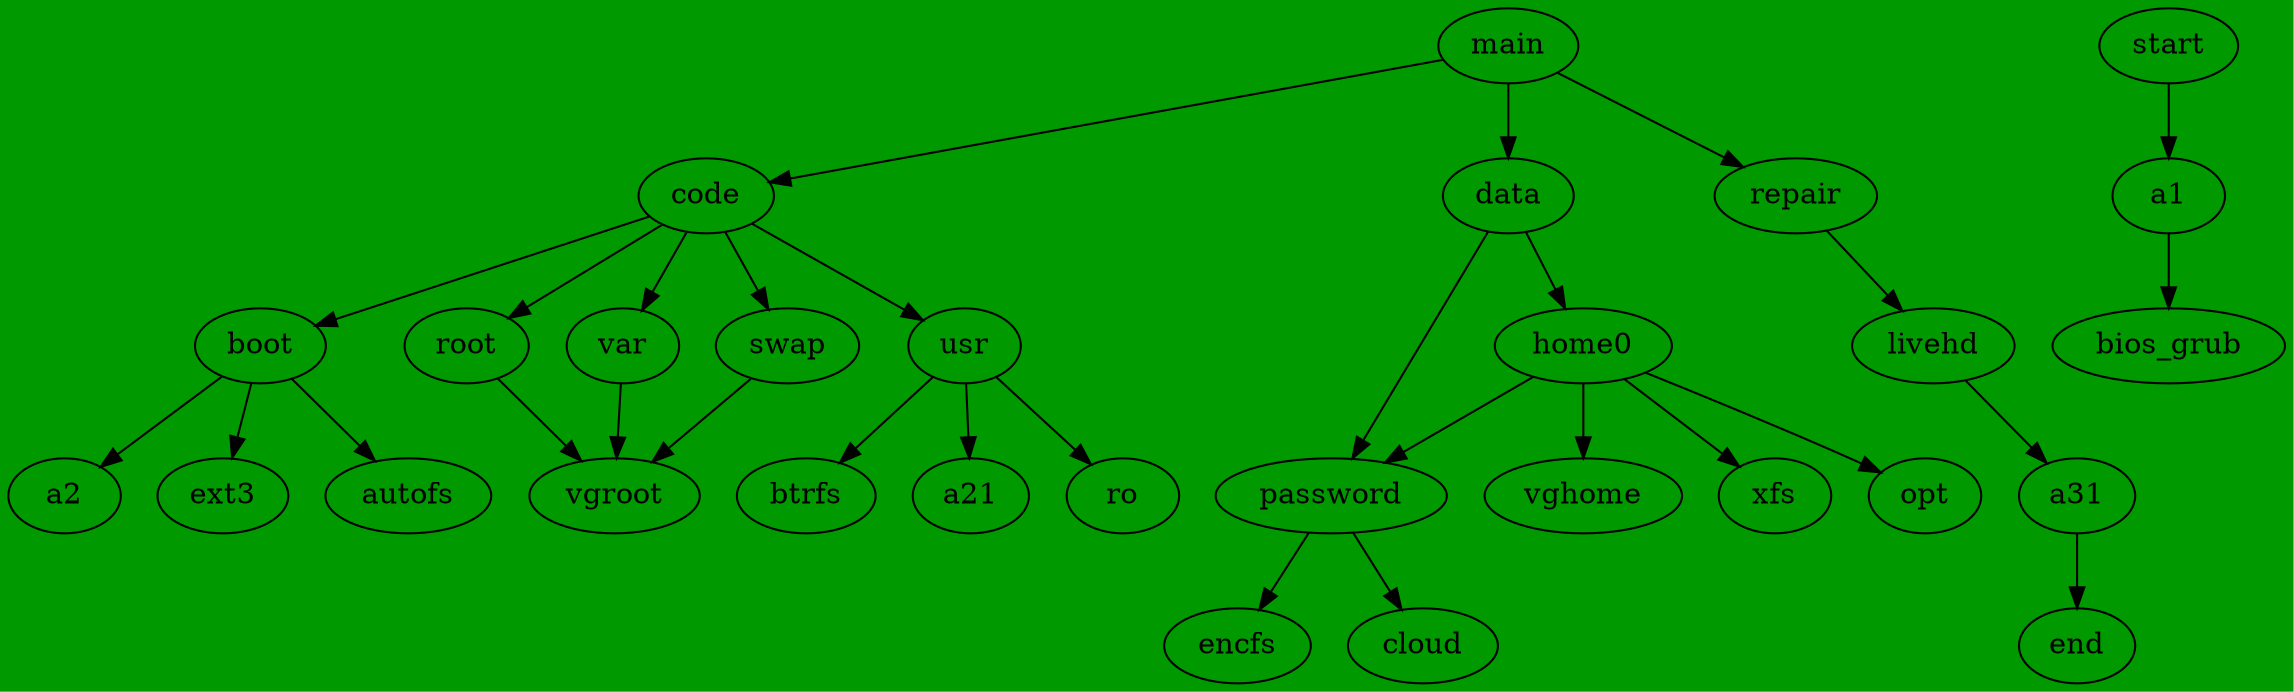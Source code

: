 // dot -Tpng  parted.dot -o line1.png
//  default ext4
digraph G {
  bgcolor ="#009900";
  main->code;
  main->data;
  main->repair;

  start->a1;
  a1->bios_grub;
  a31->end;

  code->boot;
  code->root;
  code->var;
  code->swap;
  code->usr;
  root ->vgroot;
  var->vgroot;
  swap->vgroot;
  boot->a2;
  boot->ext3;
  boot->autofs;
  usr->btrfs;
  usr->a21;
  usr ->ro;

  repair->livehd;
  livehd->a31;

  data->home0;
  data->password;
  home0->vghome;
  home0->xfs;
  home0->password;
  home0->opt;
  password -> encfs;
  password -> cloud;
}
